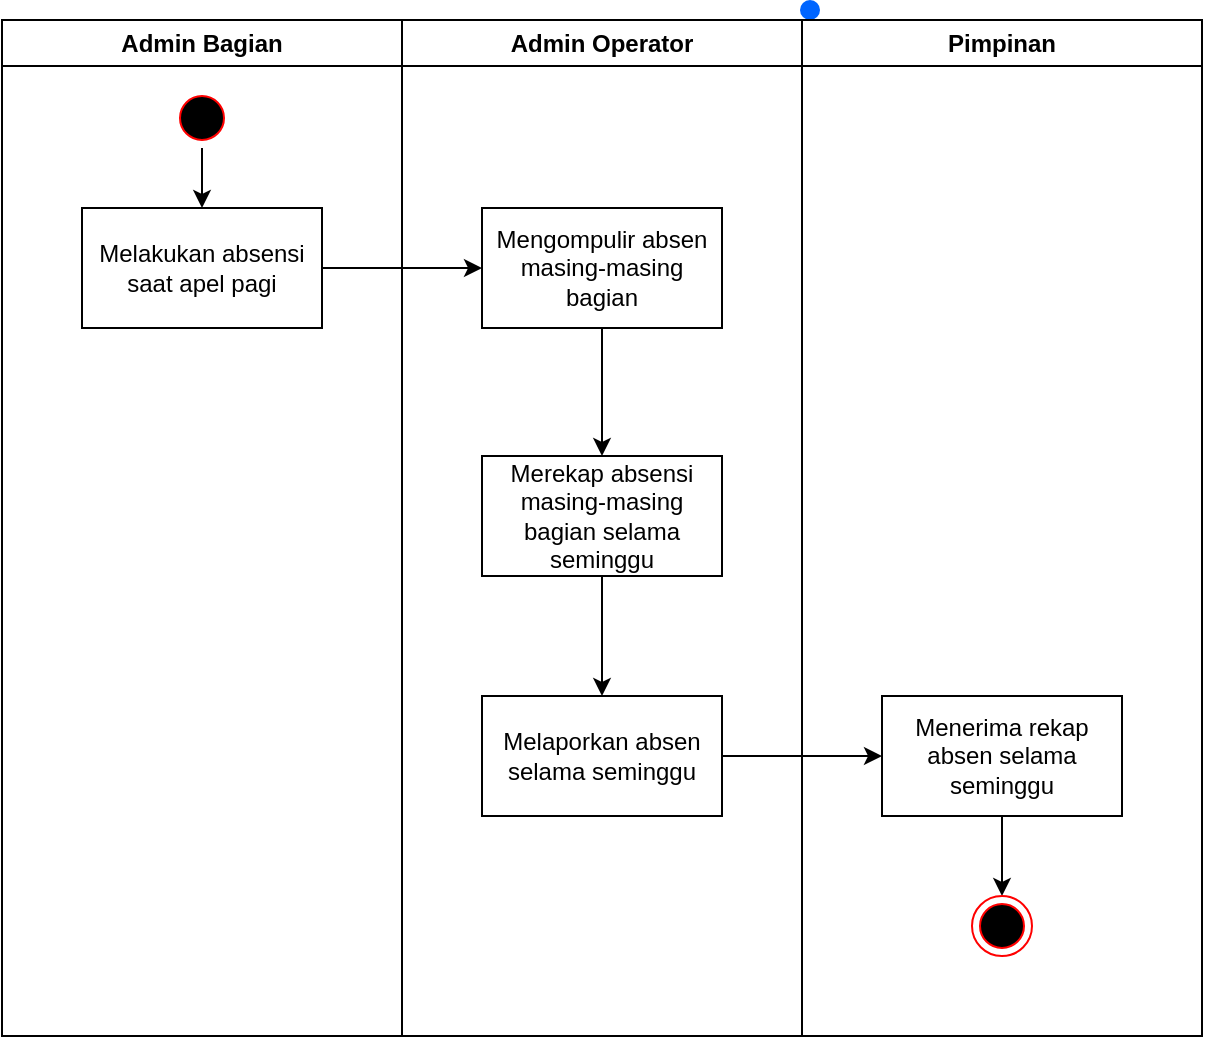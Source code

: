 <mxfile version="24.8.3" pages="2">
  <diagram name="Absensi berjalan" id="K2sdL-CNl2_QNscl5u_D">
    <mxGraphModel dx="1588" dy="984" grid="1" gridSize="10" guides="1" tooltips="1" connect="1" arrows="1" fold="1" page="1" pageScale="1" pageWidth="1169" pageHeight="827" math="0" shadow="0">
      <root>
        <mxCell id="0" />
        <mxCell id="1" parent="0" />
        <mxCell id="RP2PNdKI0fSP1oUf7DS6-1" value="" style="shape=ellipse;fillColor=#0065FF;strokeColor=none;html=1;sketch=0;" vertex="1" parent="1">
          <mxGeometry x="684" y="155" width="10" height="10" as="geometry" />
        </mxCell>
        <mxCell id="RP2PNdKI0fSP1oUf7DS6-2" value="Admin Bagian" style="swimlane;whiteSpace=wrap;html=1;startSize=23;" vertex="1" parent="1">
          <mxGeometry x="285" y="165" width="200" height="508" as="geometry" />
        </mxCell>
        <mxCell id="RP2PNdKI0fSP1oUf7DS6-3" style="rounded=0;orthogonalLoop=1;jettySize=auto;html=1;entryX=0.5;entryY=0;entryDx=0;entryDy=0;" edge="1" parent="RP2PNdKI0fSP1oUf7DS6-2" target="RP2PNdKI0fSP1oUf7DS6-5">
          <mxGeometry relative="1" as="geometry">
            <mxPoint x="505" y="158" as="targetPoint" />
            <mxPoint x="100" y="128" as="sourcePoint" />
          </mxGeometry>
        </mxCell>
        <mxCell id="RP2PNdKI0fSP1oUf7DS6-5" value="Melakukan absensi saat apel pagi" style="rounded=0;whiteSpace=wrap;html=1;" vertex="1" parent="RP2PNdKI0fSP1oUf7DS6-2">
          <mxGeometry x="40" y="94" width="120" height="60" as="geometry" />
        </mxCell>
        <mxCell id="RP2PNdKI0fSP1oUf7DS6-9" style="edgeStyle=orthogonalEdgeStyle;rounded=0;orthogonalLoop=1;jettySize=auto;html=1;exitX=0.5;exitY=1;exitDx=0;exitDy=0;entryX=0.5;entryY=0;entryDx=0;entryDy=0;" edge="1" parent="RP2PNdKI0fSP1oUf7DS6-2" source="RP2PNdKI0fSP1oUf7DS6-10" target="RP2PNdKI0fSP1oUf7DS6-5">
          <mxGeometry relative="1" as="geometry" />
        </mxCell>
        <mxCell id="RP2PNdKI0fSP1oUf7DS6-10" value="" style="ellipse;html=1;shape=startState;fillColor=#000000;strokeColor=#ff0000;" vertex="1" parent="RP2PNdKI0fSP1oUf7DS6-2">
          <mxGeometry x="85" y="34" width="30" height="30" as="geometry" />
        </mxCell>
        <mxCell id="RP2PNdKI0fSP1oUf7DS6-11" value="Admin Operator" style="swimlane;whiteSpace=wrap;html=1;startSize=23;" vertex="1" parent="1">
          <mxGeometry x="485" y="165" width="200" height="508" as="geometry" />
        </mxCell>
        <mxCell id="RP2PNdKI0fSP1oUf7DS6-38" style="edgeStyle=orthogonalEdgeStyle;rounded=0;orthogonalLoop=1;jettySize=auto;html=1;exitX=0.5;exitY=1;exitDx=0;exitDy=0;entryX=0.5;entryY=0;entryDx=0;entryDy=0;" edge="1" parent="RP2PNdKI0fSP1oUf7DS6-11" source="RP2PNdKI0fSP1oUf7DS6-19" target="RP2PNdKI0fSP1oUf7DS6-34">
          <mxGeometry relative="1" as="geometry" />
        </mxCell>
        <mxCell id="RP2PNdKI0fSP1oUf7DS6-19" value="Mengompulir absen masing-masing bagian" style="rounded=0;whiteSpace=wrap;html=1;" vertex="1" parent="RP2PNdKI0fSP1oUf7DS6-11">
          <mxGeometry x="40" y="94" width="120" height="60" as="geometry" />
        </mxCell>
        <mxCell id="RP2PNdKI0fSP1oUf7DS6-39" style="edgeStyle=orthogonalEdgeStyle;rounded=0;orthogonalLoop=1;jettySize=auto;html=1;exitX=0.5;exitY=1;exitDx=0;exitDy=0;entryX=0.5;entryY=0;entryDx=0;entryDy=0;" edge="1" parent="RP2PNdKI0fSP1oUf7DS6-11" source="RP2PNdKI0fSP1oUf7DS6-34" target="RP2PNdKI0fSP1oUf7DS6-35">
          <mxGeometry relative="1" as="geometry" />
        </mxCell>
        <mxCell id="RP2PNdKI0fSP1oUf7DS6-34" value="Merekap absensi masing-masing bagian selama seminggu" style="rounded=0;whiteSpace=wrap;html=1;" vertex="1" parent="RP2PNdKI0fSP1oUf7DS6-11">
          <mxGeometry x="40" y="218" width="120" height="60" as="geometry" />
        </mxCell>
        <mxCell id="RP2PNdKI0fSP1oUf7DS6-35" value="Melaporkan absen selama seminggu" style="rounded=0;whiteSpace=wrap;html=1;" vertex="1" parent="RP2PNdKI0fSP1oUf7DS6-11">
          <mxGeometry x="40" y="338" width="120" height="60" as="geometry" />
        </mxCell>
        <mxCell id="RP2PNdKI0fSP1oUf7DS6-24" value="Pimpinan" style="swimlane;whiteSpace=wrap;html=1;startSize=23;" vertex="1" parent="1">
          <mxGeometry x="685" y="165" width="200" height="508" as="geometry" />
        </mxCell>
        <mxCell id="RP2PNdKI0fSP1oUf7DS6-41" style="edgeStyle=orthogonalEdgeStyle;rounded=0;orthogonalLoop=1;jettySize=auto;html=1;exitX=0.5;exitY=1;exitDx=0;exitDy=0;entryX=0.5;entryY=0;entryDx=0;entryDy=0;" edge="1" parent="RP2PNdKI0fSP1oUf7DS6-24" source="RP2PNdKI0fSP1oUf7DS6-36" target="RP2PNdKI0fSP1oUf7DS6-37">
          <mxGeometry relative="1" as="geometry" />
        </mxCell>
        <mxCell id="RP2PNdKI0fSP1oUf7DS6-36" value="Menerima rekap absen selama seminggu" style="rounded=0;whiteSpace=wrap;html=1;" vertex="1" parent="RP2PNdKI0fSP1oUf7DS6-24">
          <mxGeometry x="40" y="338" width="120" height="60" as="geometry" />
        </mxCell>
        <mxCell id="RP2PNdKI0fSP1oUf7DS6-37" value="" style="ellipse;html=1;shape=endState;fillColor=#000000;strokeColor=#ff0000;" vertex="1" parent="RP2PNdKI0fSP1oUf7DS6-24">
          <mxGeometry x="85" y="438" width="30" height="30" as="geometry" />
        </mxCell>
        <mxCell id="RP2PNdKI0fSP1oUf7DS6-33" style="edgeStyle=orthogonalEdgeStyle;rounded=0;orthogonalLoop=1;jettySize=auto;html=1;exitX=1;exitY=0.5;exitDx=0;exitDy=0;entryX=0;entryY=0.5;entryDx=0;entryDy=0;" edge="1" parent="1" source="RP2PNdKI0fSP1oUf7DS6-5" target="RP2PNdKI0fSP1oUf7DS6-19">
          <mxGeometry relative="1" as="geometry" />
        </mxCell>
        <mxCell id="RP2PNdKI0fSP1oUf7DS6-40" style="edgeStyle=orthogonalEdgeStyle;rounded=0;orthogonalLoop=1;jettySize=auto;html=1;exitX=1;exitY=0.5;exitDx=0;exitDy=0;entryX=0;entryY=0.5;entryDx=0;entryDy=0;" edge="1" parent="1" source="RP2PNdKI0fSP1oUf7DS6-35" target="RP2PNdKI0fSP1oUf7DS6-36">
          <mxGeometry relative="1" as="geometry" />
        </mxCell>
      </root>
    </mxGraphModel>
  </diagram>
  <diagram id="sGYy2NE35psyO95sojaD" name="Cuti berjalan">
    <mxGraphModel dx="934" dy="579" grid="1" gridSize="10" guides="1" tooltips="1" connect="1" arrows="1" fold="1" page="1" pageScale="1" pageWidth="1169" pageHeight="827" math="0" shadow="0">
      <root>
        <mxCell id="0" />
        <mxCell id="1" parent="0" />
        <mxCell id="Ii3kwbRo7oEwA61v0vtd-1" value="" style="shape=ellipse;fillColor=#0065FF;strokeColor=none;html=1;sketch=0;" vertex="1" parent="1">
          <mxGeometry x="684" y="155" width="10" height="10" as="geometry" />
        </mxCell>
        <mxCell id="Ii3kwbRo7oEwA61v0vtd-2" value="Admin Bagian" style="swimlane;whiteSpace=wrap;html=1;startSize=23;" vertex="1" parent="1">
          <mxGeometry x="285" y="165" width="200" height="508" as="geometry" />
        </mxCell>
        <mxCell id="Ii3kwbRo7oEwA61v0vtd-3" style="rounded=0;orthogonalLoop=1;jettySize=auto;html=1;entryX=0.5;entryY=0;entryDx=0;entryDy=0;" edge="1" parent="Ii3kwbRo7oEwA61v0vtd-2" target="Ii3kwbRo7oEwA61v0vtd-4">
          <mxGeometry relative="1" as="geometry">
            <mxPoint x="505" y="158" as="targetPoint" />
            <mxPoint x="100" y="128" as="sourcePoint" />
          </mxGeometry>
        </mxCell>
        <mxCell id="Ii3kwbRo7oEwA61v0vtd-4" value="Mengajukan cuti" style="rounded=0;whiteSpace=wrap;html=1;" vertex="1" parent="Ii3kwbRo7oEwA61v0vtd-2">
          <mxGeometry x="40" y="94" width="120" height="60" as="geometry" />
        </mxCell>
        <mxCell id="Ii3kwbRo7oEwA61v0vtd-5" style="edgeStyle=orthogonalEdgeStyle;rounded=0;orthogonalLoop=1;jettySize=auto;html=1;exitX=0.5;exitY=1;exitDx=0;exitDy=0;entryX=0.5;entryY=0;entryDx=0;entryDy=0;" edge="1" parent="Ii3kwbRo7oEwA61v0vtd-2" source="Ii3kwbRo7oEwA61v0vtd-6" target="Ii3kwbRo7oEwA61v0vtd-4">
          <mxGeometry relative="1" as="geometry" />
        </mxCell>
        <mxCell id="Ii3kwbRo7oEwA61v0vtd-6" value="" style="ellipse;html=1;shape=startState;fillColor=#000000;strokeColor=#ff0000;" vertex="1" parent="Ii3kwbRo7oEwA61v0vtd-2">
          <mxGeometry x="85" y="34" width="30" height="30" as="geometry" />
        </mxCell>
        <mxCell id="Ii3kwbRo7oEwA61v0vtd-23" value="Pemberitahuan penolakan izin" style="rounded=0;whiteSpace=wrap;html=1;" vertex="1" parent="Ii3kwbRo7oEwA61v0vtd-2">
          <mxGeometry x="40" y="205" width="120" height="60" as="geometry" />
        </mxCell>
        <mxCell id="Ii3kwbRo7oEwA61v0vtd-7" value="Admin Operator" style="swimlane;whiteSpace=wrap;html=1;startSize=23;" vertex="1" parent="1">
          <mxGeometry x="485" y="165" width="200" height="508" as="geometry" />
        </mxCell>
        <mxCell id="Ii3kwbRo7oEwA61v0vtd-9" value="Verifikasi kelayakan sesuai absensi kerja" style="rounded=0;whiteSpace=wrap;html=1;" vertex="1" parent="Ii3kwbRo7oEwA61v0vtd-7">
          <mxGeometry x="40" y="94" width="120" height="60" as="geometry" />
        </mxCell>
        <mxCell id="Ii3kwbRo7oEwA61v0vtd-22" value="Meneruskan disposisi" style="rounded=0;whiteSpace=wrap;html=1;" vertex="1" parent="Ii3kwbRo7oEwA61v0vtd-7">
          <mxGeometry x="40" y="205" width="120" height="60" as="geometry" />
        </mxCell>
        <mxCell id="Ii3kwbRo7oEwA61v0vtd-30" style="edgeStyle=orthogonalEdgeStyle;rounded=0;orthogonalLoop=1;jettySize=auto;html=1;exitX=0.5;exitY=1;exitDx=0;exitDy=0;entryX=0.5;entryY=0;entryDx=0;entryDy=0;" edge="1" parent="Ii3kwbRo7oEwA61v0vtd-7" source="Ii3kwbRo7oEwA61v0vtd-27" target="Ii3kwbRo7oEwA61v0vtd-29">
          <mxGeometry relative="1" as="geometry" />
        </mxCell>
        <mxCell id="Ii3kwbRo7oEwA61v0vtd-27" value="Membuat surat izin atau cuti" style="rounded=0;whiteSpace=wrap;html=1;" vertex="1" parent="Ii3kwbRo7oEwA61v0vtd-7">
          <mxGeometry x="40" y="315" width="120" height="60" as="geometry" />
        </mxCell>
        <mxCell id="Ii3kwbRo7oEwA61v0vtd-29" value="" style="ellipse;html=1;shape=endState;fillColor=#000000;strokeColor=#ff0000;" vertex="1" parent="Ii3kwbRo7oEwA61v0vtd-7">
          <mxGeometry x="85" y="415" width="30" height="30" as="geometry" />
        </mxCell>
        <mxCell id="Ii3kwbRo7oEwA61v0vtd-13" value="Pimpinan" style="swimlane;whiteSpace=wrap;html=1;startSize=23;" vertex="1" parent="1">
          <mxGeometry x="685" y="165" width="200" height="508" as="geometry" />
        </mxCell>
        <mxCell id="Ii3kwbRo7oEwA61v0vtd-24" style="edgeStyle=orthogonalEdgeStyle;rounded=0;orthogonalLoop=1;jettySize=auto;html=1;exitX=0.5;exitY=1;exitDx=0;exitDy=0;entryX=0.5;entryY=0;entryDx=0;entryDy=0;" edge="1" parent="Ii3kwbRo7oEwA61v0vtd-13" source="Ii3kwbRo7oEwA61v0vtd-19" target="Ii3kwbRo7oEwA61v0vtd-21">
          <mxGeometry relative="1" as="geometry" />
        </mxCell>
        <mxCell id="Ii3kwbRo7oEwA61v0vtd-19" value="Menerima pengajuan" style="rounded=0;whiteSpace=wrap;html=1;" vertex="1" parent="Ii3kwbRo7oEwA61v0vtd-13">
          <mxGeometry x="40" y="94" width="120" height="60" as="geometry" />
        </mxCell>
        <mxCell id="Ii3kwbRo7oEwA61v0vtd-21" value="Disetujui?" style="rhombus;whiteSpace=wrap;html=1;" vertex="1" parent="Ii3kwbRo7oEwA61v0vtd-13">
          <mxGeometry x="60" y="195" width="80" height="80" as="geometry" />
        </mxCell>
        <mxCell id="Ii3kwbRo7oEwA61v0vtd-17" style="edgeStyle=orthogonalEdgeStyle;rounded=0;orthogonalLoop=1;jettySize=auto;html=1;exitX=1;exitY=0.5;exitDx=0;exitDy=0;entryX=0;entryY=0.5;entryDx=0;entryDy=0;" edge="1" parent="1" source="Ii3kwbRo7oEwA61v0vtd-4" target="Ii3kwbRo7oEwA61v0vtd-9">
          <mxGeometry relative="1" as="geometry" />
        </mxCell>
        <mxCell id="Ii3kwbRo7oEwA61v0vtd-20" style="edgeStyle=orthogonalEdgeStyle;rounded=0;orthogonalLoop=1;jettySize=auto;html=1;exitX=1;exitY=0.5;exitDx=0;exitDy=0;entryX=0;entryY=0.5;entryDx=0;entryDy=0;" edge="1" parent="1" source="Ii3kwbRo7oEwA61v0vtd-9" target="Ii3kwbRo7oEwA61v0vtd-19">
          <mxGeometry relative="1" as="geometry" />
        </mxCell>
        <mxCell id="Ii3kwbRo7oEwA61v0vtd-25" value="No" style="edgeStyle=orthogonalEdgeStyle;rounded=0;orthogonalLoop=1;jettySize=auto;html=1;exitX=0;exitY=0.5;exitDx=0;exitDy=0;entryX=1;entryY=0.5;entryDx=0;entryDy=0;" edge="1" parent="1" source="Ii3kwbRo7oEwA61v0vtd-21" target="Ii3kwbRo7oEwA61v0vtd-22">
          <mxGeometry relative="1" as="geometry" />
        </mxCell>
        <mxCell id="Ii3kwbRo7oEwA61v0vtd-26" style="edgeStyle=orthogonalEdgeStyle;rounded=0;orthogonalLoop=1;jettySize=auto;html=1;exitX=0;exitY=0.5;exitDx=0;exitDy=0;entryX=1;entryY=0.5;entryDx=0;entryDy=0;" edge="1" parent="1" source="Ii3kwbRo7oEwA61v0vtd-22" target="Ii3kwbRo7oEwA61v0vtd-23">
          <mxGeometry relative="1" as="geometry" />
        </mxCell>
        <mxCell id="Ii3kwbRo7oEwA61v0vtd-28" value="Yes" style="edgeStyle=orthogonalEdgeStyle;rounded=0;orthogonalLoop=1;jettySize=auto;html=1;exitX=0.5;exitY=1;exitDx=0;exitDy=0;entryX=1;entryY=0.5;entryDx=0;entryDy=0;" edge="1" parent="1" source="Ii3kwbRo7oEwA61v0vtd-21" target="Ii3kwbRo7oEwA61v0vtd-27">
          <mxGeometry relative="1" as="geometry" />
        </mxCell>
      </root>
    </mxGraphModel>
  </diagram>
</mxfile>
